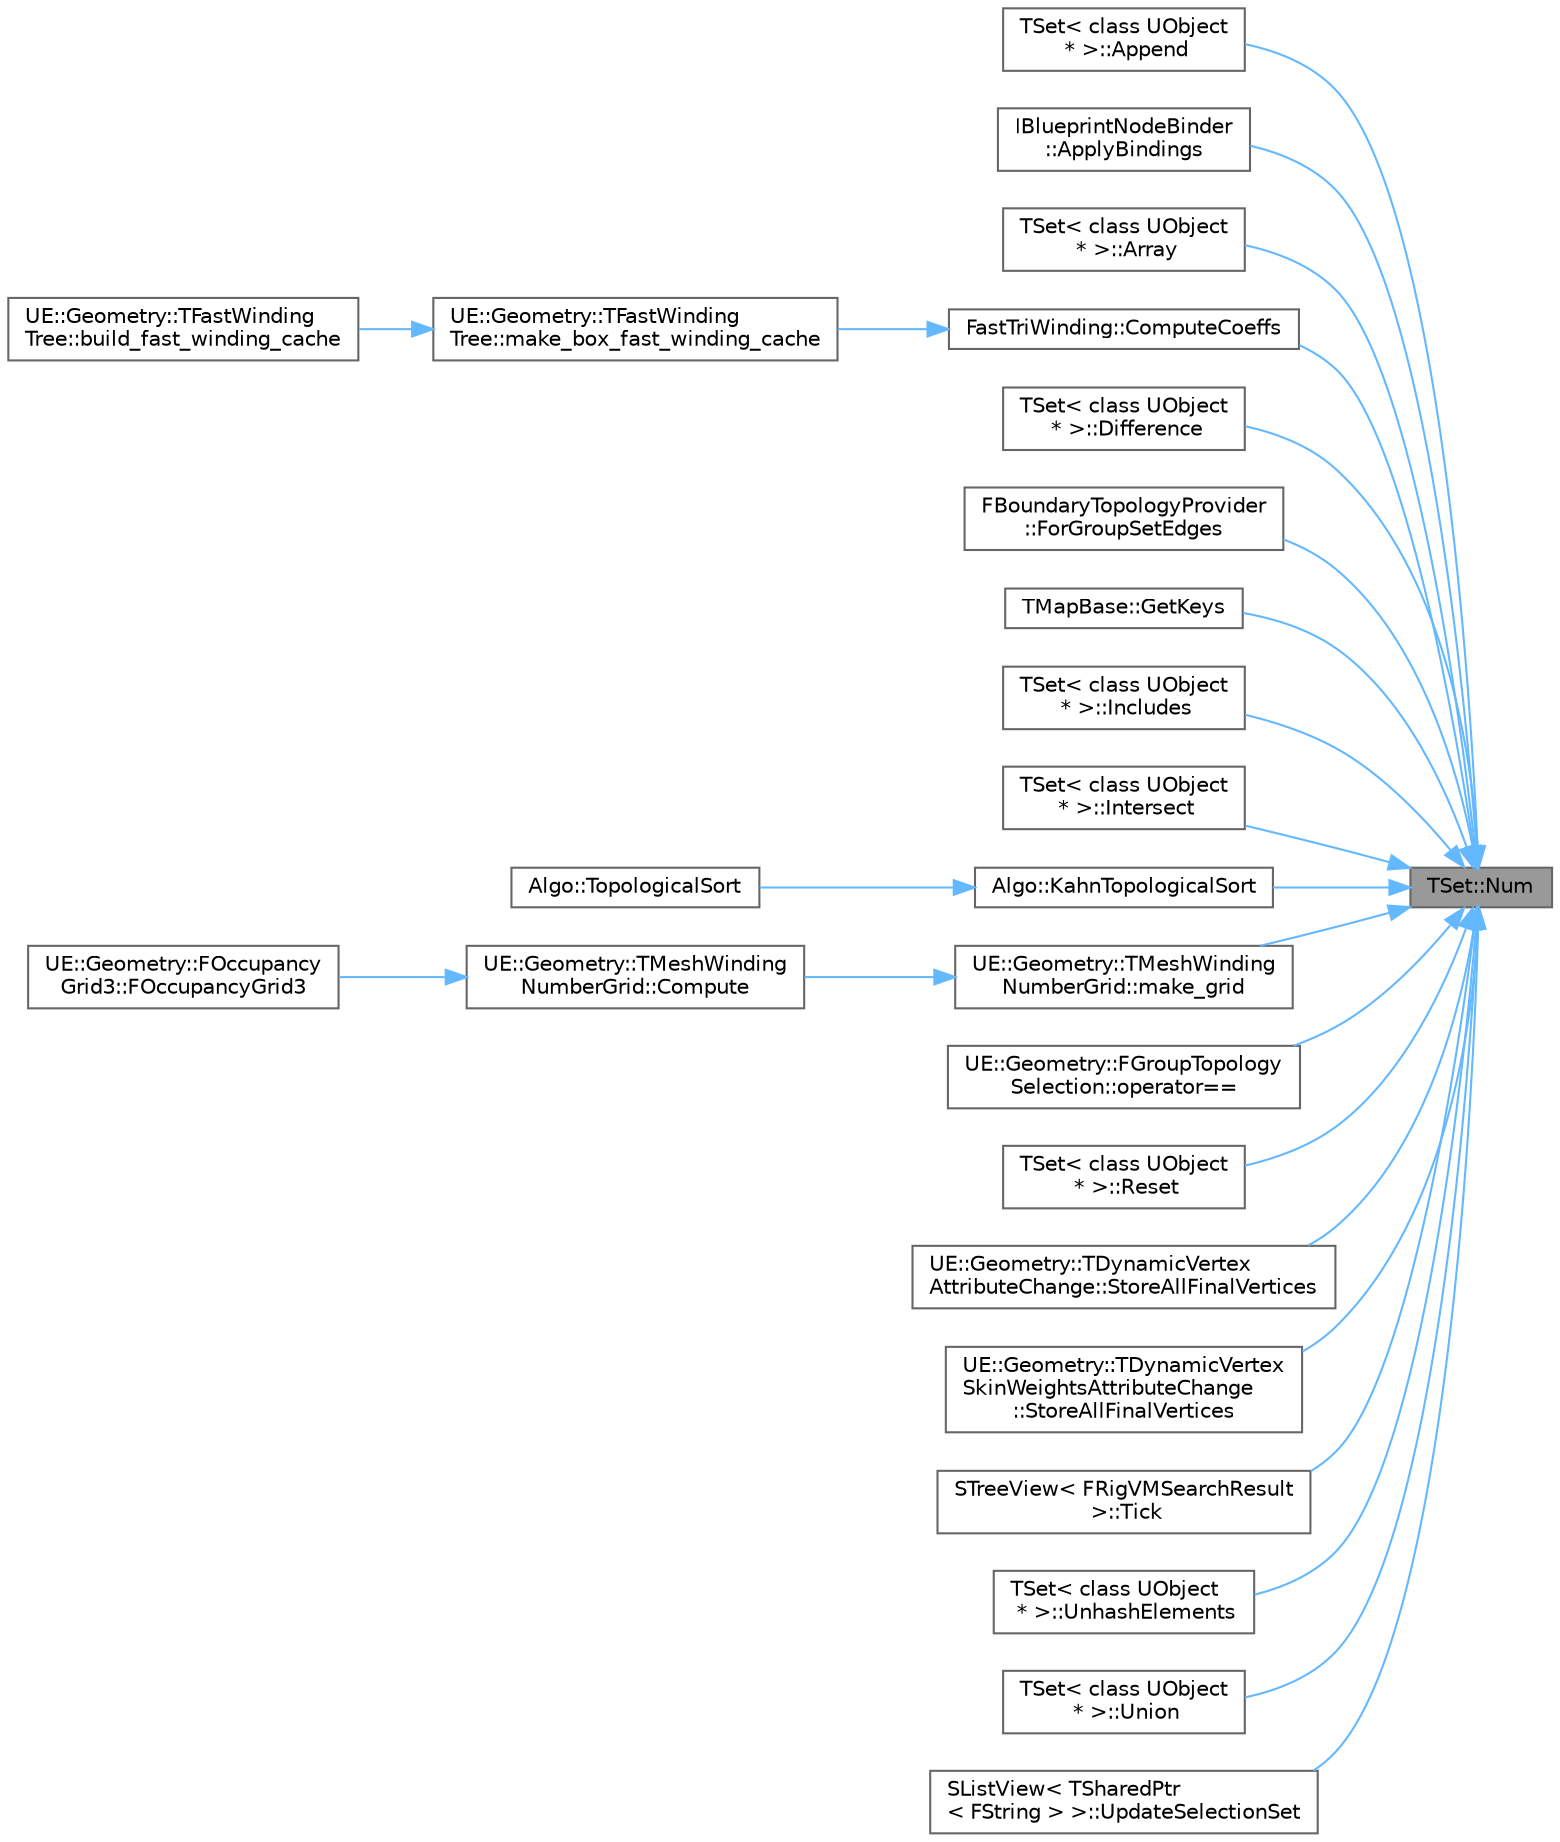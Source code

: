digraph "TSet::Num"
{
 // INTERACTIVE_SVG=YES
 // LATEX_PDF_SIZE
  bgcolor="transparent";
  edge [fontname=Helvetica,fontsize=10,labelfontname=Helvetica,labelfontsize=10];
  node [fontname=Helvetica,fontsize=10,shape=box,height=0.2,width=0.4];
  rankdir="RL";
  Node1 [id="Node000001",label="TSet::Num",height=0.2,width=0.4,color="gray40", fillcolor="grey60", style="filled", fontcolor="black",tooltip=" "];
  Node1 -> Node2 [id="edge1_Node000001_Node000002",dir="back",color="steelblue1",style="solid",tooltip=" "];
  Node2 [id="Node000002",label="TSet\< class UObject\l * \>::Append",height=0.2,width=0.4,color="grey40", fillcolor="white", style="filled",URL="$d5/d15/classTSet.html#a12ba447dc6e3e8754b16ab3f59c90599",tooltip=" "];
  Node1 -> Node3 [id="edge2_Node000001_Node000003",dir="back",color="steelblue1",style="solid",tooltip=" "];
  Node3 [id="Node000003",label="IBlueprintNodeBinder\l::ApplyBindings",height=0.2,width=0.4,color="grey40", fillcolor="white", style="filled",URL="$da/d7c/classIBlueprintNodeBinder.html#a41e88a56c5a0d1834b411237b810d641",tooltip="Attempts to bind all bindings to the supplied node."];
  Node1 -> Node4 [id="edge3_Node000001_Node000004",dir="back",color="steelblue1",style="solid",tooltip=" "];
  Node4 [id="Node000004",label="TSet\< class UObject\l * \>::Array",height=0.2,width=0.4,color="grey40", fillcolor="white", style="filled",URL="$d5/d15/classTSet.html#ad3a9ace1c9cb58ccefa6ccfe51abca2b",tooltip=" "];
  Node1 -> Node5 [id="edge4_Node000001_Node000005",dir="back",color="steelblue1",style="solid",tooltip=" "];
  Node5 [id="Node000005",label="FastTriWinding::ComputeCoeffs",height=0.2,width=0.4,color="grey40", fillcolor="white", style="filled",URL="$d8/dd6/namespaceFastTriWinding.html#a19c5b2a3df14da1e1eb65213ddefc2e8",tooltip="precompute constant coefficients of triangle winding number approximation (evaluated in parallel for ..."];
  Node5 -> Node6 [id="edge5_Node000005_Node000006",dir="back",color="steelblue1",style="solid",tooltip=" "];
  Node6 [id="Node000006",label="UE::Geometry::TFastWinding\lTree::make_box_fast_winding_cache",height=0.2,width=0.4,color="grey40", fillcolor="white", style="filled",URL="$dd/d0e/classUE_1_1Geometry_1_1TFastWindingTree.html#a6a45ca65aedb8438c1e2349f3f4b1ff4",tooltip=" "];
  Node6 -> Node7 [id="edge6_Node000006_Node000007",dir="back",color="steelblue1",style="solid",tooltip=" "];
  Node7 [id="Node000007",label="UE::Geometry::TFastWinding\lTree::build_fast_winding_cache",height=0.2,width=0.4,color="grey40", fillcolor="white", style="filled",URL="$dd/d0e/classUE_1_1Geometry_1_1TFastWindingTree.html#a154b56caac287a651a29ac9f8e34bca5",tooltip=" "];
  Node1 -> Node8 [id="edge7_Node000001_Node000008",dir="back",color="steelblue1",style="solid",tooltip=" "];
  Node8 [id="Node000008",label="TSet\< class UObject\l * \>::Difference",height=0.2,width=0.4,color="grey40", fillcolor="white", style="filled",URL="$d5/d15/classTSet.html#a8e9a77e448aec5be31794a48c4df8cf1",tooltip=" "];
  Node1 -> Node9 [id="edge8_Node000001_Node000009",dir="back",color="steelblue1",style="solid",tooltip=" "];
  Node9 [id="Node000009",label="FBoundaryTopologyProvider\l::ForGroupSetEdges",height=0.2,width=0.4,color="grey40", fillcolor="white", style="filled",URL="$d1/dc1/classFBoundaryTopologyProvider.html#aa13a096e770a4044d32f184da577f0b7",tooltip=" "];
  Node1 -> Node10 [id="edge9_Node000001_Node000010",dir="back",color="steelblue1",style="solid",tooltip=" "];
  Node10 [id="Node000010",label="TMapBase::GetKeys",height=0.2,width=0.4,color="grey40", fillcolor="white", style="filled",URL="$d8/dad/classTMapBase.html#a58bd360b0272796d78510918ba4d5f3d",tooltip="Get the unique keys contained within this map."];
  Node1 -> Node11 [id="edge10_Node000001_Node000011",dir="back",color="steelblue1",style="solid",tooltip=" "];
  Node11 [id="Node000011",label="TSet\< class UObject\l * \>::Includes",height=0.2,width=0.4,color="grey40", fillcolor="white", style="filled",URL="$d5/d15/classTSet.html#aea0681c173b06fc6af0d1ff23c1024aa",tooltip=" "];
  Node1 -> Node12 [id="edge11_Node000001_Node000012",dir="back",color="steelblue1",style="solid",tooltip=" "];
  Node12 [id="Node000012",label="TSet\< class UObject\l * \>::Intersect",height=0.2,width=0.4,color="grey40", fillcolor="white", style="filled",URL="$d5/d15/classTSet.html#a71e1e59fbc130d8a7bad8e178b7d6cf3",tooltip=" "];
  Node1 -> Node13 [id="edge12_Node000001_Node000013",dir="back",color="steelblue1",style="solid",tooltip=" "];
  Node13 [id="Node000013",label="Algo::KahnTopologicalSort",height=0.2,width=0.4,color="grey40", fillcolor="white", style="filled",URL="$db/d33/namespaceAlgo.html#a231003554c827f132ff7e767bf161b4d",tooltip="Public entrypoint."];
  Node13 -> Node14 [id="edge13_Node000013_Node000014",dir="back",color="steelblue1",style="solid",tooltip=" "];
  Node14 [id="Node000014",label="Algo::TopologicalSort",height=0.2,width=0.4,color="grey40", fillcolor="white", style="filled",URL="$db/d33/namespaceAlgo.html#a019f59012ba87e9c255a73934d81f33b",tooltip="Sorts the given range in leaf to root order: For every pair of elements (A,B) where SortedIndex(A) < ..."];
  Node1 -> Node15 [id="edge14_Node000001_Node000015",dir="back",color="steelblue1",style="solid",tooltip=" "];
  Node15 [id="Node000015",label="UE::Geometry::TMeshWinding\lNumberGrid::make_grid",height=0.2,width=0.4,color="grey40", fillcolor="white", style="filled",URL="$d8/d62/classUE_1_1Geometry_1_1TMeshWindingNumberGrid.html#a2517cca7e2cd2c5bbc330f3e7b9ef435",tooltip=" "];
  Node15 -> Node16 [id="edge15_Node000015_Node000016",dir="back",color="steelblue1",style="solid",tooltip=" "];
  Node16 [id="Node000016",label="UE::Geometry::TMeshWinding\lNumberGrid::Compute",height=0.2,width=0.4,color="grey40", fillcolor="white", style="filled",URL="$d8/d62/classUE_1_1Geometry_1_1TMeshWindingNumberGrid.html#add8b176d6de81c5b78e2968b33244a32",tooltip=" "];
  Node16 -> Node17 [id="edge16_Node000016_Node000017",dir="back",color="steelblue1",style="solid",tooltip=" "];
  Node17 [id="Node000017",label="UE::Geometry::FOccupancy\lGrid3::FOccupancyGrid3",height=0.2,width=0.4,color="grey40", fillcolor="white", style="filled",URL="$d7/df2/structUE_1_1Geometry_1_1FOccupancyGrid3.html#a4aad7be746f02e77f485d8e53d06f6ad",tooltip=" "];
  Node1 -> Node18 [id="edge17_Node000001_Node000018",dir="back",color="steelblue1",style="solid",tooltip=" "];
  Node18 [id="Node000018",label="UE::Geometry::FGroupTopology\lSelection::operator==",height=0.2,width=0.4,color="grey40", fillcolor="white", style="filled",URL="$d4/d11/structUE_1_1Geometry_1_1FGroupTopologySelection.html#ace724fe24bc6dd13985e441b25003842",tooltip=" "];
  Node1 -> Node19 [id="edge18_Node000001_Node000019",dir="back",color="steelblue1",style="solid",tooltip=" "];
  Node19 [id="Node000019",label="TSet\< class UObject\l * \>::Reset",height=0.2,width=0.4,color="grey40", fillcolor="white", style="filled",URL="$d5/d15/classTSet.html#ace85939a5820b4917bbf85e56b4c8a7e",tooltip=" "];
  Node1 -> Node20 [id="edge19_Node000001_Node000020",dir="back",color="steelblue1",style="solid",tooltip=" "];
  Node20 [id="Node000020",label="UE::Geometry::TDynamicVertex\lAttributeChange::StoreAllFinalVertices",height=0.2,width=0.4,color="grey40", fillcolor="white", style="filled",URL="$de/dc5/classUE_1_1Geometry_1_1TDynamicVertexAttributeChange.html#a8ef5b7b176b93d7f6f006cf5c9e02b90",tooltip=" "];
  Node1 -> Node21 [id="edge20_Node000001_Node000021",dir="back",color="steelblue1",style="solid",tooltip=" "];
  Node21 [id="Node000021",label="UE::Geometry::TDynamicVertex\lSkinWeightsAttributeChange\l::StoreAllFinalVertices",height=0.2,width=0.4,color="grey40", fillcolor="white", style="filled",URL="$d2/db0/classUE_1_1Geometry_1_1TDynamicVertexSkinWeightsAttributeChange.html#abebcbff012b226ac35ad7b74fb07a530",tooltip=" "];
  Node1 -> Node22 [id="edge21_Node000001_Node000022",dir="back",color="steelblue1",style="solid",tooltip=" "];
  Node22 [id="Node000022",label="STreeView\< FRigVMSearchResult\l \>::Tick",height=0.2,width=0.4,color="grey40", fillcolor="white", style="filled",URL="$de/d1d/classSTreeView.html#a6e6d2bdd795e94f4ba961946dfa6ee64",tooltip=" "];
  Node1 -> Node23 [id="edge22_Node000001_Node000023",dir="back",color="steelblue1",style="solid",tooltip=" "];
  Node23 [id="Node000023",label="TSet\< class UObject\l * \>::UnhashElements",height=0.2,width=0.4,color="grey40", fillcolor="white", style="filled",URL="$d5/d15/classTSet.html#ae2f85805aaa7de059a18aa2802a59dfb",tooltip=" "];
  Node1 -> Node24 [id="edge23_Node000001_Node000024",dir="back",color="steelblue1",style="solid",tooltip=" "];
  Node24 [id="Node000024",label="TSet\< class UObject\l * \>::Union",height=0.2,width=0.4,color="grey40", fillcolor="white", style="filled",URL="$d5/d15/classTSet.html#aad295e08196d5f0c6ba86a3bb24c855f",tooltip=" "];
  Node1 -> Node25 [id="edge24_Node000001_Node000025",dir="back",color="steelblue1",style="solid",tooltip=" "];
  Node25 [id="Node000025",label="SListView\< TSharedPtr\l\< FString \> \>::UpdateSelectionSet",height=0.2,width=0.4,color="grey40", fillcolor="white", style="filled",URL="$d1/dc1/classSListView.html#a930c7dab7308f2858a6bbf296bf45bfc",tooltip=" "];
}
